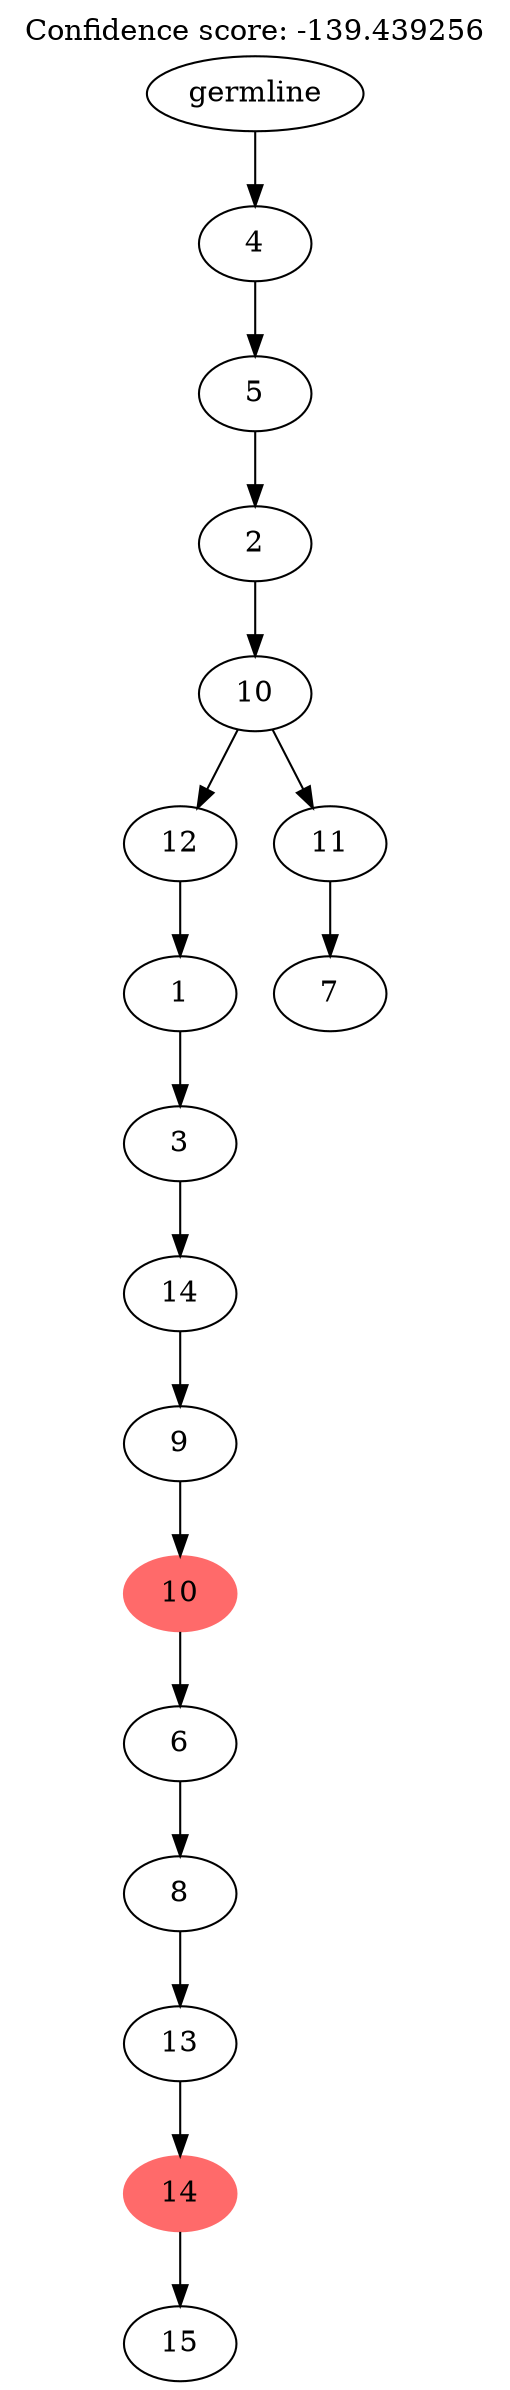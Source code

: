 digraph g {
	"16" -> "17";
	"17" [label="15"];
	"15" -> "16";
	"16" [color=indianred1, style=filled, label="14"];
	"14" -> "15";
	"15" [label="13"];
	"13" -> "14";
	"14" [label="8"];
	"12" -> "13";
	"13" [label="6"];
	"11" -> "12";
	"12" [color=indianred1, style=filled, label="10"];
	"10" -> "11";
	"11" [label="9"];
	"9" -> "10";
	"10" [label="14"];
	"8" -> "9";
	"9" [label="3"];
	"7" -> "8";
	"8" [label="1"];
	"5" -> "6";
	"6" [label="7"];
	"4" -> "5";
	"5" [label="11"];
	"4" -> "7";
	"7" [label="12"];
	"3" -> "4";
	"4" [label="10"];
	"2" -> "3";
	"3" [label="2"];
	"1" -> "2";
	"2" [label="5"];
	"0" -> "1";
	"1" [label="4"];
	"0" [label="germline"];
	labelloc="t";
	label="Confidence score: -139.439256";
}
